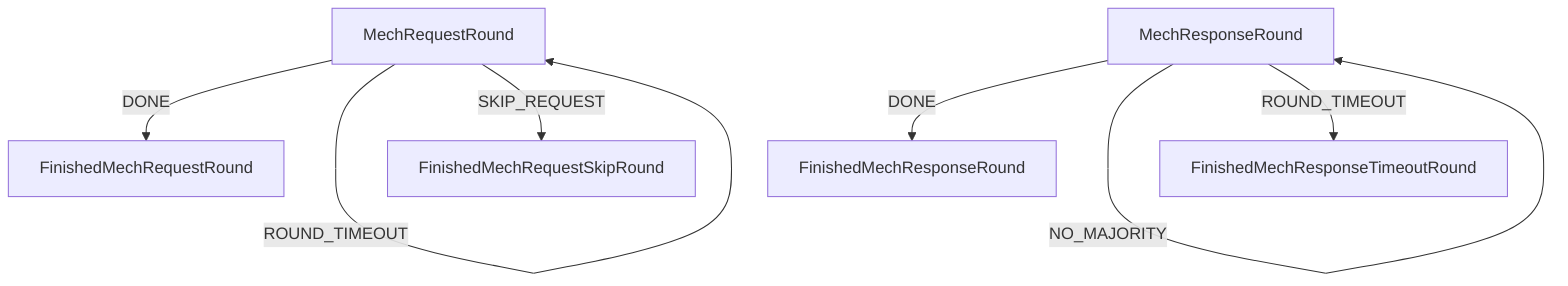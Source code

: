 graph TD
  MechRequestRound
  FinishedMechRequestRound
  FinishedMechRequestSkipRound
  FinishedMechResponseRound
  FinishedMechResponseTimeoutRound
  MechRequestRound
  MechResponseRound
  MechRequestRound -->|DONE| FinishedMechRequestRound
  MechRequestRound -->|NO_MAJORITY| MechRequestRound
  MechRequestRound -->|ROUND_TIMEOUT| MechRequestRound
  MechRequestRound -->|SKIP_REQUEST| FinishedMechRequestSkipRound
  MechResponseRound -->|DONE| FinishedMechResponseRound
  MechResponseRound -->|NO_MAJORITY| MechResponseRound
  MechResponseRound -->|ROUND_TIMEOUT| FinishedMechResponseTimeoutRound